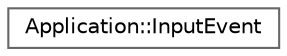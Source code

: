 digraph "Gráfico de jerarquía de clases"
{
 // LATEX_PDF_SIZE
  bgcolor="transparent";
  edge [fontname=Helvetica,fontsize=10,labelfontname=Helvetica,labelfontsize=10];
  node [fontname=Helvetica,fontsize=10,shape=box,height=0.2,width=0.4];
  rankdir="LR";
  Node0 [id="Node000000",label="Application::InputEvent",height=0.2,width=0.4,color="grey40", fillcolor="white", style="filled",URL="$class_application_1_1_input_event.html",tooltip="Gestiona los eventos de entrada en la aplicación."];
}
